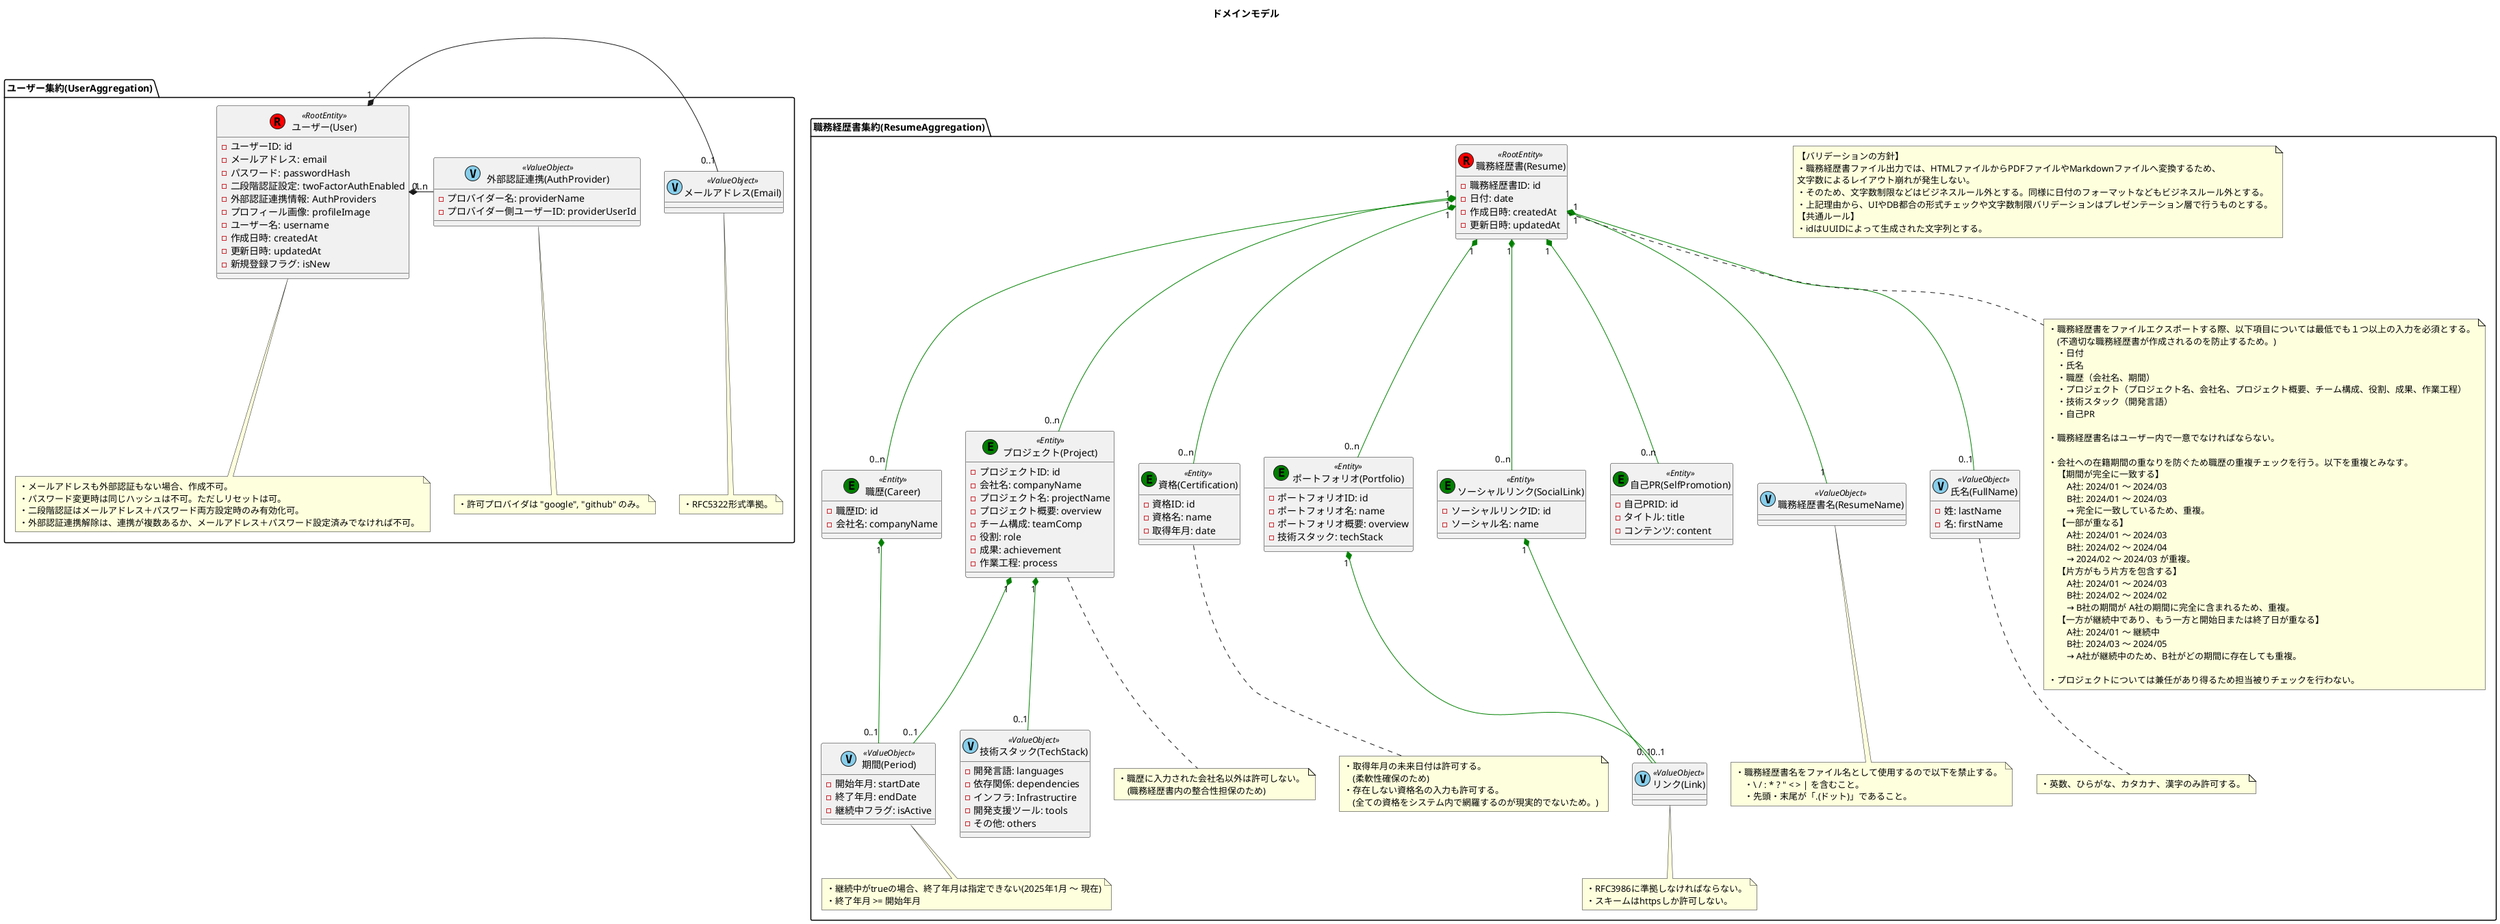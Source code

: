 @startuml ドメインモデル

title ドメインモデル

package "職務経歴書集約(ResumeAggregation)" as ResumeAggregation {

    note as CommonRules
        【バリデーションの方針】
        ・職務経歴書ファイル出力では、HTMLファイルからPDFファイルやMarkdownファイルへ変換するため、
        文字数によるレイアウト崩れが発生しない。
        ・そのため、文字数制限などはビジネスルール外とする。同様に日付のフォーマットなどもビジネスルール外とする。
        ・上記理由から、UIやDB都合の形式チェックや文字数制限バリデーションはプレゼンテーション層で行うものとする。
        【共通ルール】
        ・idはUUIDによって生成された文字列とする。
    end note

    ' -------------------------------- エンティティの定義 --------------------------------
    class "職務経歴書(Resume)" as Resume << (R,red) RootEntity >> {
        - 職務経歴書ID: id
        - 日付: date
        - 作成日時: createdAt
        - 更新日時: updatedAt
    }

    class "職歴(Career)" as Career << (E,green) Entity >> {
        - 職歴ID: id
        - 会社名: companyName
    }

    class "プロジェクト(Project)" as Project << (E,green) Entity >> {
        - プロジェクトID: id
        - 会社名: companyName
        - プロジェクト名: projectName
        - プロジェクト概要: overview
        - チーム構成: teamComp
        - 役割: role
        - 成果: achievement
        - 作業工程: process
    }

    class "資格(Certification)" as Certification << (E,green) Entity >> {
        - 資格ID: id
        - 資格名: name
        - 取得年月: date
    }

    class "ポートフォリオ(Portfolio)" as Portfolio << (E,green) Entity >> {
        - ポートフォリオID: id
        - ポートフォリオ名: name
        - ポートフォリオ概要: overview
        - 技術スタック: techStack
    }

    class "ソーシャルリンク(SocialLink)" as SocialLink << (E,green) Entity >> {
        - ソーシャルリンクID: id
        - ソーシャル名: name
    }

    class "自己PR(SelfPromotion)" as SelfPromotion << (E,green) Entity >> {
        - 自己PRID: id
        - タイトル: title
        - コンテンツ: content
    }

    ' -------------------------------- 値オブジェクトの定義 --------------------------------
    class "職務経歴書名(ResumeName)" as ResumeName << (V, SkyBlue) ValueObject >> {
    }

    class "氏名(FullName)" as FullName << (V, SkyBlue) ValueObject >> {
        - 姓: lastName
        - 名: firstName
    }

    class "期間(Period)" as Period << (V, SkyBlue) ValueObject >> {
        - 開始年月: startDate
        - 終了年月: endDate
        - 継続中フラグ: isActive
    }

    class "リンク(Link)" as Link << (V, SkyBlue) ValueObject >> {
    }

    class "技術スタック(TechStack)" as TechStack << (V, SkyBlue) ValueObject >> {
        - 開発言語: languages
        - 依存関係: dependencies
        - インフラ: Infrastructire
        - 開発支援ツール: tools
        - その他: others
    }

    ' ------------------------------------ 関連線の定義 ------------------------------------
    Resume "1" *-down- "0..n" Career #Green
    Resume "1" *-down- "0..n" Project #Green
    Resume "1" *-down- "0..n" Certification #Green
    Resume "1" *-down- "0..n" Portfolio #Green
    Resume "1" *-down- "0..n" SocialLink #Green
    Resume "1" *-down- "0..n" SelfPromotion #Green
    Resume "1" *-down- "0..1" FullName #Green
    Resume "1" *-down- "1" ResumeName #Green
    Career "1" *-down- "0..1" Period #Green
    Project "1" *-down- "0..1" Period #Green
    Project "1" *-down- "0..1" TechStack #Green
    Portfolio "1" *-down- "0..1" Link #Green
    SocialLink "1" *-down- "0..1" Link #Green

    ' ----------------------------- ビジネスルールや注釈の定義 -----------------------------
    note bottom of Resume
        ・職務経歴書をファイルエクスポートする際、以下項目については最低でも１つ以上の入力を必須とする。
            (不適切な職務経歴書が作成されるのを防止するため。)
            ・日付
            ・氏名
            ・職歴（会社名、期間）
            ・プロジェクト（プロジェクト名、会社名、プロジェクト概要、チーム構成、役割、成果、作業工程）
            ・技術スタック（開発言語）
            ・自己PR

        ・職務経歴書名はユーザー内で一意でなければならない。

        ・会社への在籍期間の重なりを防ぐため職歴の重複チェックを行う。以下を重複とみなす。
            【期間が完全に一致する】
                A社: 2024/01 ～ 2024/03
                B社: 2024/01 ～ 2024/03
                → 完全に一致しているため、重複。
            【一部が重なる】
                A社: 2024/01 ～ 2024/03
                B社: 2024/02 ～ 2024/04
                → 2024/02 ～ 2024/03 が重複。
            【片方がもう片方を包含する】
                A社: 2024/01 ～ 2024/03
                B社: 2024/02 ～ 2024/02
                → B社の期間が A社の期間に完全に含まれるため、重複。
            【一方が継続中であり、もう一方と開始日または終了日が重なる】
                A社: 2024/01 ～ 継続中
                B社: 2024/03 ～ 2024/05
                → A社が継続中のため、B社がどの期間に存在しても重複。

        ・プロジェクトについては兼任があり得るため担当被りチェックを行わない。
    end note

    note bottom of Project
        ・職歴に入力された会社名以外は許可しない。
            (職務経歴書内の整合性担保のため)
    end note

    note bottom of Certification
        ・取得年月の未来日付は許可する。
            (柔軟性確保のため)
        ・存在しない資格名の入力も許可する。
            (全ての資格をシステム内で網羅するのが現実的でないため。)
    end note

    note bottom of ResumeName
        ・職務経歴書名をファイル名として使用するので以下を禁止する。
            ・\ / : * ? " < > | を含むこと。
            ・先頭・末尾が「.(ドット)」であること。
    end note

    note bottom of FullName
        ・英数、ひらがな、カタカナ、漢字のみ許可する。
    end note

    note bottom of Period
        ・継続中がtrueの場合、終了年月は指定できない(2025年1月 〜 現在)
        ・終了年月 >= 開始年月
    end note

    note bottom of Link
        ・RFC3986に準拠しなければならない。
        ・スキームはhttpsしか許可しない。
    end note
}

package "ユーザー集約(UserAggregation)" as UserAggregation {

    ' ------------- エンティティ -------------
    class "ユーザー(User)" as User << (R,red) RootEntity >> {
        - ユーザーID: id
        - メールアドレス: email
        - パスワード: passwordHash
        - 二段階認証設定: twoFactorAuthEnabled
        - 外部認証連携情報: AuthProviders
        - プロフィール画像: profileImage
        - ユーザー名: username
        - 作成日時: createdAt
        - 更新日時: updatedAt
        - 新規登録フラグ: isNew
    }

    ' ------------- 値オブジェクト -------------
    class "メールアドレス(Email)" as Email << (V,SkyBlue) ValueObject >> {
    }

    class "外部認証連携(AuthProvider)" as AuthProvider << (V,SkyBlue) ValueObject >> {
        - プロバイダー名: providerName
        - プロバイダー側ユーザーID: providerUserId
    }

    ' ------------- 関連 -------------
    User "1" *- "0..1" Email
    User "1" *- "0..n" AuthProvider

    ' ------------- ビジネスルール -------------
    note bottom of User
        ・メールアドレスも外部認証もない場合、作成不可。
        ・パスワード変更時は同じハッシュは不可。ただしリセットは可。
        ・二段階認証はメールアドレス＋パスワード両方設定時のみ有効化可。
        ・外部認証連携解除は、連携が複数あるか、メールアドレス＋パスワード設定済みでなければ不可。
    end note

    note bottom of Email
        ・RFC5322形式準拠。
    end note

    note bottom of AuthProvider
        ・許可プロバイダは "google", "github" のみ。
    end note
}
